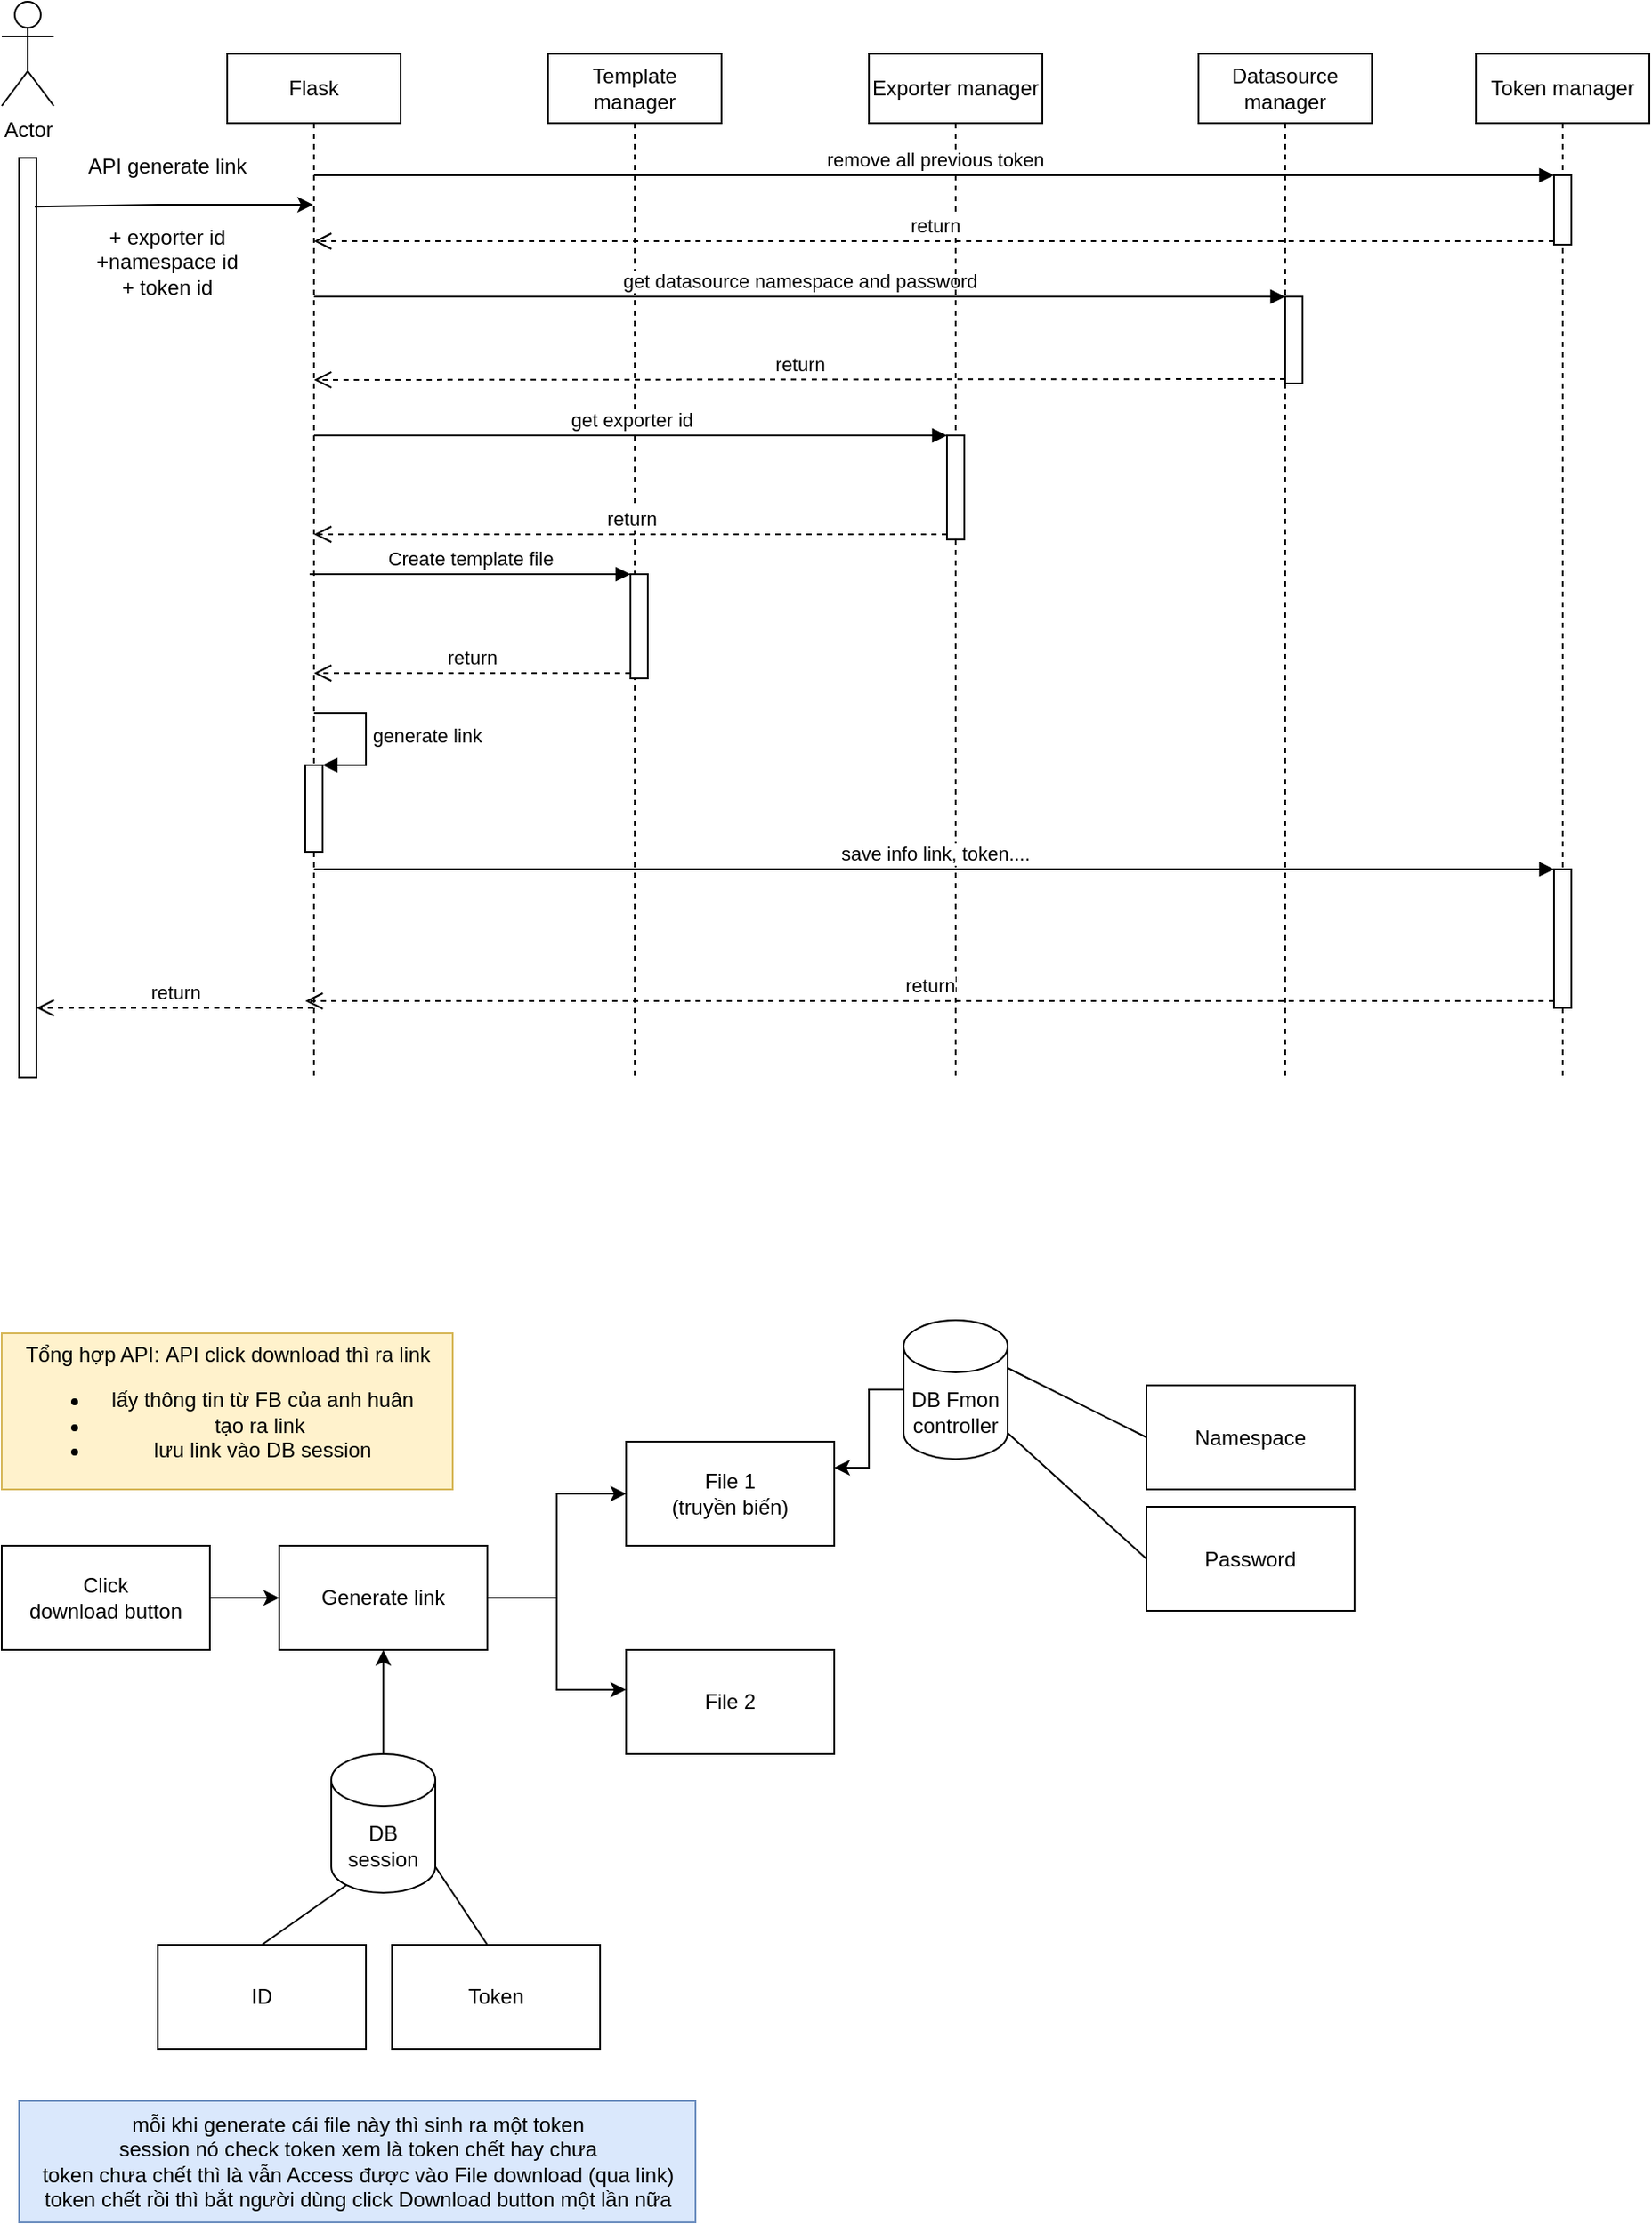 <mxfile version="20.1.1" type="github" pages="4">
  <diagram id="ONlVN_mibPTLU32uY-dU" name="API generate link">
    <mxGraphModel dx="1200" dy="790" grid="1" gridSize="10" guides="1" tooltips="1" connect="1" arrows="1" fold="1" page="1" pageScale="1" pageWidth="850" pageHeight="1100" math="0" shadow="0">
      <root>
        <mxCell id="0" />
        <mxCell id="1" parent="0" />
        <mxCell id="qlLl403qNk03ZVmU591X-13" value="Actor" style="shape=umlActor;verticalLabelPosition=bottom;verticalAlign=top;html=1;" parent="1" vertex="1">
          <mxGeometry x="150" y="60" width="30" height="60" as="geometry" />
        </mxCell>
        <mxCell id="qlLl403qNk03ZVmU591X-14" value="Flask" style="shape=umlLifeline;perimeter=lifelinePerimeter;whiteSpace=wrap;html=1;container=1;collapsible=0;recursiveResize=0;outlineConnect=0;" parent="1" vertex="1">
          <mxGeometry x="280" y="90" width="100" height="590" as="geometry" />
        </mxCell>
        <mxCell id="tB4uZvQwDg-sb7U3ZfQQ-6" value="" style="html=1;points=[];perimeter=orthogonalPerimeter;" vertex="1" parent="qlLl403qNk03ZVmU591X-14">
          <mxGeometry x="45" y="410" width="10" height="50" as="geometry" />
        </mxCell>
        <mxCell id="tB4uZvQwDg-sb7U3ZfQQ-7" value="generate link" style="edgeStyle=orthogonalEdgeStyle;html=1;align=left;spacingLeft=2;endArrow=block;rounded=0;entryX=1;entryY=0;" edge="1" target="tB4uZvQwDg-sb7U3ZfQQ-6" parent="qlLl403qNk03ZVmU591X-14">
          <mxGeometry relative="1" as="geometry">
            <mxPoint x="50" y="380" as="sourcePoint" />
            <Array as="points">
              <mxPoint x="80" y="380" />
            </Array>
          </mxGeometry>
        </mxCell>
        <mxCell id="qlLl403qNk03ZVmU591X-16" value="Template manager" style="shape=umlLifeline;perimeter=lifelinePerimeter;whiteSpace=wrap;html=1;container=1;collapsible=0;recursiveResize=0;outlineConnect=0;" parent="1" vertex="1">
          <mxGeometry x="465" y="90" width="100" height="590" as="geometry" />
        </mxCell>
        <mxCell id="qlLl403qNk03ZVmU591X-17" value="" style="html=1;points=[];perimeter=orthogonalPerimeter;" parent="qlLl403qNk03ZVmU591X-16" vertex="1">
          <mxGeometry x="47.5" y="300" width="10" height="60" as="geometry" />
        </mxCell>
        <mxCell id="qlLl403qNk03ZVmU591X-18" value="Datasource manager" style="shape=umlLifeline;perimeter=lifelinePerimeter;whiteSpace=wrap;html=1;container=1;collapsible=0;recursiveResize=0;outlineConnect=0;" parent="1" vertex="1">
          <mxGeometry x="840" y="90" width="100" height="590" as="geometry" />
        </mxCell>
        <mxCell id="qlLl403qNk03ZVmU591X-19" value="" style="html=1;points=[];perimeter=orthogonalPerimeter;" parent="qlLl403qNk03ZVmU591X-18" vertex="1">
          <mxGeometry x="50" y="140" width="10" height="50" as="geometry" />
        </mxCell>
        <mxCell id="qlLl403qNk03ZVmU591X-20" style="edgeStyle=orthogonalEdgeStyle;rounded=0;orthogonalLoop=1;jettySize=auto;html=1;exitX=1;exitY=0.5;exitDx=0;exitDy=0;entryX=0;entryY=0.5;entryDx=0;entryDy=0;" parent="1" source="qlLl403qNk03ZVmU591X-21" target="qlLl403qNk03ZVmU591X-24" edge="1">
          <mxGeometry relative="1" as="geometry" />
        </mxCell>
        <mxCell id="qlLl403qNk03ZVmU591X-21" value="Click &lt;br&gt;download button" style="rounded=0;whiteSpace=wrap;html=1;" parent="1" vertex="1">
          <mxGeometry x="150" y="950" width="120" height="60" as="geometry" />
        </mxCell>
        <mxCell id="qlLl403qNk03ZVmU591X-22" style="edgeStyle=orthogonalEdgeStyle;rounded=0;orthogonalLoop=1;jettySize=auto;html=1;exitX=1;exitY=0.5;exitDx=0;exitDy=0;entryX=0;entryY=0.5;entryDx=0;entryDy=0;" parent="1" source="qlLl403qNk03ZVmU591X-24" target="qlLl403qNk03ZVmU591X-25" edge="1">
          <mxGeometry relative="1" as="geometry">
            <Array as="points">
              <mxPoint x="470" y="980" />
              <mxPoint x="470" y="920" />
            </Array>
          </mxGeometry>
        </mxCell>
        <mxCell id="qlLl403qNk03ZVmU591X-23" style="edgeStyle=orthogonalEdgeStyle;rounded=0;orthogonalLoop=1;jettySize=auto;html=1;exitX=1;exitY=0.5;exitDx=0;exitDy=0;entryX=0;entryY=0.383;entryDx=0;entryDy=0;entryPerimeter=0;" parent="1" source="qlLl403qNk03ZVmU591X-24" target="qlLl403qNk03ZVmU591X-26" edge="1">
          <mxGeometry relative="1" as="geometry" />
        </mxCell>
        <mxCell id="qlLl403qNk03ZVmU591X-24" value="Generate link" style="rounded=0;whiteSpace=wrap;html=1;" parent="1" vertex="1">
          <mxGeometry x="310" y="950" width="120" height="60" as="geometry" />
        </mxCell>
        <mxCell id="qlLl403qNk03ZVmU591X-25" value="File 1&lt;br&gt;(truyền biến)" style="rounded=0;whiteSpace=wrap;html=1;" parent="1" vertex="1">
          <mxGeometry x="510" y="890" width="120" height="60" as="geometry" />
        </mxCell>
        <mxCell id="qlLl403qNk03ZVmU591X-26" value="File 2" style="rounded=0;whiteSpace=wrap;html=1;" parent="1" vertex="1">
          <mxGeometry x="510" y="1010" width="120" height="60" as="geometry" />
        </mxCell>
        <mxCell id="qlLl403qNk03ZVmU591X-27" value="Namespace" style="rounded=0;whiteSpace=wrap;html=1;" parent="1" vertex="1">
          <mxGeometry x="810" y="857.5" width="120" height="60" as="geometry" />
        </mxCell>
        <mxCell id="qlLl403qNk03ZVmU591X-28" value="Password" style="rounded=0;whiteSpace=wrap;html=1;" parent="1" vertex="1">
          <mxGeometry x="810" y="927.5" width="120" height="60" as="geometry" />
        </mxCell>
        <mxCell id="qlLl403qNk03ZVmU591X-29" style="edgeStyle=orthogonalEdgeStyle;rounded=0;orthogonalLoop=1;jettySize=auto;html=1;exitX=0;exitY=0.5;exitDx=0;exitDy=0;exitPerimeter=0;entryX=1;entryY=0.25;entryDx=0;entryDy=0;" parent="1" source="qlLl403qNk03ZVmU591X-30" target="qlLl403qNk03ZVmU591X-25" edge="1">
          <mxGeometry relative="1" as="geometry" />
        </mxCell>
        <mxCell id="qlLl403qNk03ZVmU591X-30" value="DB Fmon controller" style="shape=cylinder3;whiteSpace=wrap;html=1;boundedLbl=1;backgroundOutline=1;size=15;" parent="1" vertex="1">
          <mxGeometry x="670" y="820" width="60" height="80" as="geometry" />
        </mxCell>
        <mxCell id="qlLl403qNk03ZVmU591X-31" value="" style="endArrow=none;html=1;rounded=0;entryX=0;entryY=0.5;entryDx=0;entryDy=0;exitX=1;exitY=0;exitDx=0;exitDy=27.5;exitPerimeter=0;" parent="1" source="qlLl403qNk03ZVmU591X-30" target="qlLl403qNk03ZVmU591X-27" edge="1">
          <mxGeometry width="50" height="50" relative="1" as="geometry">
            <mxPoint x="720" y="850" as="sourcePoint" />
            <mxPoint x="770" y="887.5" as="targetPoint" />
          </mxGeometry>
        </mxCell>
        <mxCell id="qlLl403qNk03ZVmU591X-32" value="" style="endArrow=none;html=1;rounded=0;entryX=0;entryY=0.5;entryDx=0;entryDy=0;exitX=1;exitY=1;exitDx=0;exitDy=-15;exitPerimeter=0;" parent="1" source="qlLl403qNk03ZVmU591X-30" target="qlLl403qNk03ZVmU591X-28" edge="1">
          <mxGeometry width="50" height="50" relative="1" as="geometry">
            <mxPoint x="740" y="880" as="sourcePoint" />
            <mxPoint x="820" y="897.5" as="targetPoint" />
            <Array as="points" />
          </mxGeometry>
        </mxCell>
        <mxCell id="qlLl403qNk03ZVmU591X-33" style="edgeStyle=orthogonalEdgeStyle;rounded=0;orthogonalLoop=1;jettySize=auto;html=1;exitX=0.5;exitY=0;exitDx=0;exitDy=0;exitPerimeter=0;entryX=0.5;entryY=1;entryDx=0;entryDy=0;" parent="1" source="qlLl403qNk03ZVmU591X-34" target="qlLl403qNk03ZVmU591X-24" edge="1">
          <mxGeometry relative="1" as="geometry" />
        </mxCell>
        <mxCell id="qlLl403qNk03ZVmU591X-34" value="DB session" style="shape=cylinder3;whiteSpace=wrap;html=1;boundedLbl=1;backgroundOutline=1;size=15;" parent="1" vertex="1">
          <mxGeometry x="340" y="1070" width="60" height="80" as="geometry" />
        </mxCell>
        <mxCell id="qlLl403qNk03ZVmU591X-35" value="ID" style="rounded=0;whiteSpace=wrap;html=1;" parent="1" vertex="1">
          <mxGeometry x="240" y="1180" width="120" height="60" as="geometry" />
        </mxCell>
        <mxCell id="qlLl403qNk03ZVmU591X-36" value="Token" style="rounded=0;whiteSpace=wrap;html=1;" parent="1" vertex="1">
          <mxGeometry x="375" y="1180" width="120" height="60" as="geometry" />
        </mxCell>
        <mxCell id="qlLl403qNk03ZVmU591X-37" value="" style="endArrow=none;html=1;rounded=0;entryX=0.145;entryY=1;entryDx=0;entryDy=-4.35;entryPerimeter=0;" parent="1" target="qlLl403qNk03ZVmU591X-34" edge="1">
          <mxGeometry width="50" height="50" relative="1" as="geometry">
            <mxPoint x="300" y="1180" as="sourcePoint" />
            <mxPoint x="350" y="1140" as="targetPoint" />
          </mxGeometry>
        </mxCell>
        <mxCell id="qlLl403qNk03ZVmU591X-38" value="" style="endArrow=none;html=1;rounded=0;entryX=1;entryY=1;entryDx=0;entryDy=-15;entryPerimeter=0;" parent="1" target="qlLl403qNk03ZVmU591X-34" edge="1">
          <mxGeometry width="50" height="50" relative="1" as="geometry">
            <mxPoint x="430" y="1180" as="sourcePoint" />
            <mxPoint x="480" y="1130" as="targetPoint" />
          </mxGeometry>
        </mxCell>
        <mxCell id="qlLl403qNk03ZVmU591X-39" value="mỗi khi generate cái file này thì sinh ra một token&lt;br&gt;session nó check token xem là token chết hay chưa&lt;br&gt;token chưa chết thì là vẫn Access được vào File download (qua link)&lt;br&gt;token chết rồi thì bắt người dùng click Download button một lần nữa" style="text;html=1;align=center;verticalAlign=middle;resizable=0;points=[];autosize=1;strokeColor=#6c8ebf;fillColor=#dae8fc;" parent="1" vertex="1">
          <mxGeometry x="160" y="1270" width="390" height="70" as="geometry" />
        </mxCell>
        <mxCell id="qlLl403qNk03ZVmU591X-40" value="Tổng hợp API:&amp;nbsp;API click download thì ra link&lt;br&gt;&lt;ul&gt;&lt;li&gt;lấy thông tin từ FB của anh huân&lt;/li&gt;&lt;li&gt;tạo ra link&amp;nbsp;&lt;/li&gt;&lt;li&gt;lưu link vào DB session&lt;/li&gt;&lt;/ul&gt;" style="text;html=1;align=center;verticalAlign=middle;resizable=0;points=[];autosize=1;strokeColor=#d6b656;fillColor=#fff2cc;" parent="1" vertex="1">
          <mxGeometry x="150" y="827.5" width="260" height="90" as="geometry" />
        </mxCell>
        <mxCell id="qlLl403qNk03ZVmU591X-41" value="Token manager" style="shape=umlLifeline;perimeter=lifelinePerimeter;whiteSpace=wrap;html=1;container=1;collapsible=0;recursiveResize=0;outlineConnect=0;" parent="1" vertex="1">
          <mxGeometry x="1000" y="90" width="100" height="590" as="geometry" />
        </mxCell>
        <mxCell id="qlLl403qNk03ZVmU591X-42" value="" style="html=1;points=[];perimeter=orthogonalPerimeter;" parent="qlLl403qNk03ZVmU591X-41" vertex="1">
          <mxGeometry x="45" y="470" width="10" height="80" as="geometry" />
        </mxCell>
        <mxCell id="qlLl403qNk03ZVmU591X-43" value="" style="html=1;points=[];perimeter=orthogonalPerimeter;" parent="qlLl403qNk03ZVmU591X-41" vertex="1">
          <mxGeometry x="45" y="70" width="10" height="40" as="geometry" />
        </mxCell>
        <mxCell id="qlLl403qNk03ZVmU591X-44" value="" style="html=1;points=[];perimeter=orthogonalPerimeter;" parent="1" vertex="1">
          <mxGeometry x="160" y="150" width="10" height="530" as="geometry" />
        </mxCell>
        <mxCell id="qlLl403qNk03ZVmU591X-45" value="get datasource namespace and password" style="html=1;verticalAlign=bottom;endArrow=block;entryX=0;entryY=0;rounded=0;" parent="1" target="qlLl403qNk03ZVmU591X-19" edge="1" source="qlLl403qNk03ZVmU591X-14">
          <mxGeometry relative="1" as="geometry">
            <mxPoint x="340" y="230" as="sourcePoint" />
          </mxGeometry>
        </mxCell>
        <mxCell id="qlLl403qNk03ZVmU591X-46" value="return" style="html=1;verticalAlign=bottom;endArrow=open;dashed=1;endSize=8;exitX=0;exitY=0.95;rounded=0;" parent="1" source="qlLl403qNk03ZVmU591X-19" edge="1">
          <mxGeometry relative="1" as="geometry">
            <mxPoint x="330" y="278" as="targetPoint" />
          </mxGeometry>
        </mxCell>
        <mxCell id="qlLl403qNk03ZVmU591X-47" value="Exporter manager" style="shape=umlLifeline;perimeter=lifelinePerimeter;whiteSpace=wrap;html=1;container=1;collapsible=0;recursiveResize=0;outlineConnect=0;" parent="1" vertex="1">
          <mxGeometry x="650" y="90" width="100" height="590" as="geometry" />
        </mxCell>
        <mxCell id="IR2cCYZXuaJkCKEqanY1-1" value="" style="html=1;points=[];perimeter=orthogonalPerimeter;" vertex="1" parent="qlLl403qNk03ZVmU591X-47">
          <mxGeometry x="45" y="220" width="10" height="60" as="geometry" />
        </mxCell>
        <mxCell id="qlLl403qNk03ZVmU591X-49" value="Create template file" style="html=1;verticalAlign=bottom;endArrow=block;entryX=0;entryY=0;rounded=0;" parent="1" target="qlLl403qNk03ZVmU591X-17" edge="1">
          <mxGeometry relative="1" as="geometry">
            <mxPoint x="327.5" y="390" as="sourcePoint" />
          </mxGeometry>
        </mxCell>
        <mxCell id="qlLl403qNk03ZVmU591X-50" value="return" style="html=1;verticalAlign=bottom;endArrow=open;dashed=1;endSize=8;exitX=0;exitY=0.95;rounded=0;" parent="1" source="qlLl403qNk03ZVmU591X-17" edge="1" target="qlLl403qNk03ZVmU591X-14">
          <mxGeometry relative="1" as="geometry">
            <mxPoint x="327" y="436" as="targetPoint" />
          </mxGeometry>
        </mxCell>
        <mxCell id="qlLl403qNk03ZVmU591X-53" value="save info link, token...." style="html=1;verticalAlign=bottom;endArrow=block;entryX=0;entryY=0;rounded=0;" parent="1" target="qlLl403qNk03ZVmU591X-42" edge="1" source="qlLl403qNk03ZVmU591X-14">
          <mxGeometry relative="1" as="geometry">
            <mxPoint x="325" y="560.0" as="sourcePoint" />
            <Array as="points">
              <mxPoint x="625.5" y="560" />
            </Array>
          </mxGeometry>
        </mxCell>
        <mxCell id="qlLl403qNk03ZVmU591X-54" value="return" style="html=1;verticalAlign=bottom;endArrow=open;dashed=1;endSize=8;exitX=0;exitY=0.95;rounded=0;" parent="1" source="qlLl403qNk03ZVmU591X-42" edge="1">
          <mxGeometry relative="1" as="geometry">
            <mxPoint x="325" y="636" as="targetPoint" />
          </mxGeometry>
        </mxCell>
        <mxCell id="qlLl403qNk03ZVmU591X-55" value="return" style="html=1;verticalAlign=bottom;endArrow=open;dashed=1;endSize=8;rounded=0;" parent="1" source="qlLl403qNk03ZVmU591X-14" target="qlLl403qNk03ZVmU591X-44" edge="1">
          <mxGeometry relative="1" as="geometry">
            <mxPoint x="280" y="671.52" as="sourcePoint" />
            <mxPoint x="240" y="670" as="targetPoint" />
            <Array as="points">
              <mxPoint x="240" y="640" />
            </Array>
          </mxGeometry>
        </mxCell>
        <mxCell id="qlLl403qNk03ZVmU591X-56" value="remove all previous token" style="html=1;verticalAlign=bottom;endArrow=block;entryX=0;entryY=0;rounded=0;" parent="1" target="qlLl403qNk03ZVmU591X-43" edge="1">
          <mxGeometry relative="1" as="geometry">
            <mxPoint x="330" y="160" as="sourcePoint" />
          </mxGeometry>
        </mxCell>
        <mxCell id="qlLl403qNk03ZVmU591X-57" value="return" style="html=1;verticalAlign=bottom;endArrow=open;dashed=1;endSize=8;exitX=0;exitY=0.95;rounded=0;" parent="1" source="qlLl403qNk03ZVmU591X-43" target="qlLl403qNk03ZVmU591X-14" edge="1">
          <mxGeometry relative="1" as="geometry">
            <mxPoint x="975" y="216" as="targetPoint" />
          </mxGeometry>
        </mxCell>
        <mxCell id="tB4uZvQwDg-sb7U3ZfQQ-3" value="" style="endArrow=classic;html=1;rounded=0;exitX=0.9;exitY=0.021;exitDx=0;exitDy=0;exitPerimeter=0;" edge="1" parent="1">
          <mxGeometry width="50" height="50" relative="1" as="geometry">
            <mxPoint x="169" y="178.13" as="sourcePoint" />
            <mxPoint x="329.5" y="177" as="targetPoint" />
            <Array as="points">
              <mxPoint x="240" y="177" />
            </Array>
          </mxGeometry>
        </mxCell>
        <mxCell id="tB4uZvQwDg-sb7U3ZfQQ-4" value="+ exporter id&lt;br&gt;+namespace id&lt;br&gt;+ token id" style="text;html=1;align=center;verticalAlign=middle;resizable=0;points=[];autosize=1;strokeColor=none;fillColor=none;" vertex="1" parent="1">
          <mxGeometry x="190" y="180" width="110" height="60" as="geometry" />
        </mxCell>
        <mxCell id="tB4uZvQwDg-sb7U3ZfQQ-5" value="API generate link" style="text;html=1;align=center;verticalAlign=middle;resizable=0;points=[];autosize=1;strokeColor=none;fillColor=none;" vertex="1" parent="1">
          <mxGeometry x="190" y="140" width="110" height="30" as="geometry" />
        </mxCell>
        <mxCell id="IR2cCYZXuaJkCKEqanY1-2" value="get exporter id" style="html=1;verticalAlign=bottom;endArrow=block;entryX=0;entryY=0;rounded=0;" edge="1" target="IR2cCYZXuaJkCKEqanY1-1" parent="1" source="qlLl403qNk03ZVmU591X-14">
          <mxGeometry relative="1" as="geometry">
            <mxPoint x="625" y="290" as="sourcePoint" />
          </mxGeometry>
        </mxCell>
        <mxCell id="IR2cCYZXuaJkCKEqanY1-3" value="return" style="html=1;verticalAlign=bottom;endArrow=open;dashed=1;endSize=8;exitX=0;exitY=0.95;rounded=0;" edge="1" source="IR2cCYZXuaJkCKEqanY1-1" parent="1" target="qlLl403qNk03ZVmU591X-14">
          <mxGeometry relative="1" as="geometry">
            <mxPoint x="625" y="366" as="targetPoint" />
          </mxGeometry>
        </mxCell>
      </root>
    </mxGraphModel>
  </diagram>
  <diagram id="z3Zvf-fczTMBQcNVwwX8" name="API list all exporter">
    <mxGraphModel dx="1412" dy="929" grid="1" gridSize="10" guides="1" tooltips="1" connect="1" arrows="1" fold="1" page="1" pageScale="1" pageWidth="850" pageHeight="1100" math="0" shadow="0">
      <root>
        <mxCell id="0" />
        <mxCell id="1" parent="0" />
        <mxCell id="pRywBFBJKXj-uSlOa140-1" value="Actor" style="shape=umlActor;verticalLabelPosition=bottom;verticalAlign=top;html=1;" vertex="1" parent="1">
          <mxGeometry x="150" y="60" width="30" height="60" as="geometry" />
        </mxCell>
        <mxCell id="pRywBFBJKXj-uSlOa140-2" value="Flask" style="shape=umlLifeline;perimeter=lifelinePerimeter;whiteSpace=wrap;html=1;container=1;collapsible=0;recursiveResize=0;outlineConnect=0;" vertex="1" parent="1">
          <mxGeometry x="280" y="90" width="100" height="590" as="geometry" />
        </mxCell>
        <mxCell id="pRywBFBJKXj-uSlOa140-5" value="Template manager" style="shape=umlLifeline;perimeter=lifelinePerimeter;whiteSpace=wrap;html=1;container=1;collapsible=0;recursiveResize=0;outlineConnect=0;" vertex="1" parent="1">
          <mxGeometry x="465" y="90" width="100" height="590" as="geometry" />
        </mxCell>
        <mxCell id="pRywBFBJKXj-uSlOa140-7" value="Datasource manager" style="shape=umlLifeline;perimeter=lifelinePerimeter;whiteSpace=wrap;html=1;container=1;collapsible=0;recursiveResize=0;outlineConnect=0;" vertex="1" parent="1">
          <mxGeometry x="830" y="90" width="100" height="590" as="geometry" />
        </mxCell>
        <mxCell id="pRywBFBJKXj-uSlOa140-9" value="Token manager" style="shape=umlLifeline;perimeter=lifelinePerimeter;whiteSpace=wrap;html=1;container=1;collapsible=0;recursiveResize=0;outlineConnect=0;" vertex="1" parent="1">
          <mxGeometry x="1000" y="90" width="100" height="590" as="geometry" />
        </mxCell>
        <mxCell id="pRywBFBJKXj-uSlOa140-12" value="" style="html=1;points=[];perimeter=orthogonalPerimeter;" vertex="1" parent="1">
          <mxGeometry x="160" y="150" width="10" height="530" as="geometry" />
        </mxCell>
        <mxCell id="pRywBFBJKXj-uSlOa140-13" value="Exporter manager" style="shape=umlLifeline;perimeter=lifelinePerimeter;whiteSpace=wrap;html=1;container=1;collapsible=0;recursiveResize=0;outlineConnect=0;" vertex="1" parent="1">
          <mxGeometry x="650" y="90" width="100" height="590" as="geometry" />
        </mxCell>
        <mxCell id="pRywBFBJKXj-uSlOa140-11" value="" style="html=1;points=[];perimeter=orthogonalPerimeter;" vertex="1" parent="pRywBFBJKXj-uSlOa140-13">
          <mxGeometry x="45" y="70" width="10" height="40" as="geometry" />
        </mxCell>
        <mxCell id="pRywBFBJKXj-uSlOa140-15" value="list of all exporter" style="html=1;verticalAlign=bottom;endArrow=block;entryX=0;entryY=0;rounded=0;" edge="1" parent="1" target="pRywBFBJKXj-uSlOa140-11">
          <mxGeometry relative="1" as="geometry">
            <mxPoint x="330" y="160" as="sourcePoint" />
          </mxGeometry>
        </mxCell>
        <mxCell id="pRywBFBJKXj-uSlOa140-16" value="return" style="html=1;verticalAlign=bottom;endArrow=open;dashed=1;endSize=8;exitX=0;exitY=0.95;rounded=0;" edge="1" parent="1" source="pRywBFBJKXj-uSlOa140-11" target="pRywBFBJKXj-uSlOa140-2">
          <mxGeometry relative="1" as="geometry">
            <mxPoint x="975" y="216" as="targetPoint" />
          </mxGeometry>
        </mxCell>
        <mxCell id="pRywBFBJKXj-uSlOa140-17" value="" style="endArrow=classic;html=1;rounded=0;exitX=0.9;exitY=0.021;exitDx=0;exitDy=0;exitPerimeter=0;" edge="1" parent="1">
          <mxGeometry width="50" height="50" relative="1" as="geometry">
            <mxPoint x="169" y="178.13" as="sourcePoint" />
            <mxPoint x="329.5" y="177" as="targetPoint" />
            <Array as="points">
              <mxPoint x="240" y="177" />
            </Array>
          </mxGeometry>
        </mxCell>
        <mxCell id="pRywBFBJKXj-uSlOa140-19" value="API GET all exporter" style="text;html=1;align=center;verticalAlign=middle;resizable=0;points=[];autosize=1;strokeColor=none;fillColor=none;" vertex="1" parent="1">
          <mxGeometry x="180" y="140" width="130" height="30" as="geometry" />
        </mxCell>
      </root>
    </mxGraphModel>
  </diagram>
  <diagram id="MQy6rTMh7t-QHSIdxeik" name="API download file">
    <mxGraphModel dx="1200" dy="790" grid="1" gridSize="10" guides="1" tooltips="1" connect="1" arrows="1" fold="1" page="1" pageScale="1" pageWidth="850" pageHeight="1100" math="0" shadow="0">
      <root>
        <mxCell id="0" />
        <mxCell id="1" parent="0" />
        <mxCell id="mqaDWEVYDW_zxYhopPrq-1" value="Actor" style="shape=umlActor;verticalLabelPosition=bottom;verticalAlign=top;html=1;" vertex="1" parent="1">
          <mxGeometry x="150" y="60" width="30" height="60" as="geometry" />
        </mxCell>
        <mxCell id="mqaDWEVYDW_zxYhopPrq-2" value="Flask" style="shape=umlLifeline;perimeter=lifelinePerimeter;whiteSpace=wrap;html=1;container=1;collapsible=0;recursiveResize=0;outlineConnect=0;" vertex="1" parent="1">
          <mxGeometry x="280" y="90" width="100" height="590" as="geometry" />
        </mxCell>
        <mxCell id="BfjVn0eJYbf5JLBvwG0J-1" value="" style="html=1;points=[];perimeter=orthogonalPerimeter;" vertex="1" parent="mqaDWEVYDW_zxYhopPrq-2">
          <mxGeometry x="50" y="280" width="10" height="40" as="geometry" />
        </mxCell>
        <mxCell id="BfjVn0eJYbf5JLBvwG0J-2" value="trigger download&amp;nbsp;" style="edgeStyle=orthogonalEdgeStyle;html=1;align=left;spacingLeft=2;endArrow=block;rounded=0;entryX=1;entryY=0;" edge="1" target="BfjVn0eJYbf5JLBvwG0J-1" parent="mqaDWEVYDW_zxYhopPrq-2">
          <mxGeometry relative="1" as="geometry">
            <mxPoint x="55" y="240" as="sourcePoint" />
            <Array as="points">
              <mxPoint x="75" y="240" />
            </Array>
          </mxGeometry>
        </mxCell>
        <mxCell id="mqaDWEVYDW_zxYhopPrq-3" value="Template manager" style="shape=umlLifeline;perimeter=lifelinePerimeter;whiteSpace=wrap;html=1;container=1;collapsible=0;recursiveResize=0;outlineConnect=0;" vertex="1" parent="1">
          <mxGeometry x="465" y="90" width="100" height="590" as="geometry" />
        </mxCell>
        <mxCell id="mqaDWEVYDW_zxYhopPrq-4" value="Datasource manager" style="shape=umlLifeline;perimeter=lifelinePerimeter;whiteSpace=wrap;html=1;container=1;collapsible=0;recursiveResize=0;outlineConnect=0;" vertex="1" parent="1">
          <mxGeometry x="830" y="90" width="100" height="590" as="geometry" />
        </mxCell>
        <mxCell id="mqaDWEVYDW_zxYhopPrq-5" value="Token manager" style="shape=umlLifeline;perimeter=lifelinePerimeter;whiteSpace=wrap;html=1;container=1;collapsible=0;recursiveResize=0;outlineConnect=0;" vertex="1" parent="1">
          <mxGeometry x="1000" y="90" width="100" height="590" as="geometry" />
        </mxCell>
        <mxCell id="mqaDWEVYDW_zxYhopPrq-8" value="" style="html=1;points=[];perimeter=orthogonalPerimeter;" vertex="1" parent="mqaDWEVYDW_zxYhopPrq-5">
          <mxGeometry x="45" y="70" width="10" height="40" as="geometry" />
        </mxCell>
        <mxCell id="BSHtMvzOoTIuTXvt1P7u-1" value="" style="html=1;points=[];perimeter=orthogonalPerimeter;" vertex="1" parent="mqaDWEVYDW_zxYhopPrq-5">
          <mxGeometry x="45" y="150" width="10" height="80" as="geometry" />
        </mxCell>
        <mxCell id="mqaDWEVYDW_zxYhopPrq-6" value="" style="html=1;points=[];perimeter=orthogonalPerimeter;" vertex="1" parent="1">
          <mxGeometry x="160" y="150" width="10" height="530" as="geometry" />
        </mxCell>
        <mxCell id="mqaDWEVYDW_zxYhopPrq-7" value="Exporter manager" style="shape=umlLifeline;perimeter=lifelinePerimeter;whiteSpace=wrap;html=1;container=1;collapsible=0;recursiveResize=0;outlineConnect=0;" vertex="1" parent="1">
          <mxGeometry x="650" y="90" width="100" height="590" as="geometry" />
        </mxCell>
        <mxCell id="mqaDWEVYDW_zxYhopPrq-9" value="Check token expired" style="html=1;verticalAlign=bottom;endArrow=block;entryX=0;entryY=0;rounded=0;" edge="1" parent="1" target="mqaDWEVYDW_zxYhopPrq-8">
          <mxGeometry relative="1" as="geometry">
            <mxPoint x="330" y="160" as="sourcePoint" />
          </mxGeometry>
        </mxCell>
        <mxCell id="mqaDWEVYDW_zxYhopPrq-10" value="return" style="html=1;verticalAlign=bottom;endArrow=open;dashed=1;endSize=8;exitX=0;exitY=0.95;rounded=0;" edge="1" parent="1" source="mqaDWEVYDW_zxYhopPrq-8" target="mqaDWEVYDW_zxYhopPrq-2">
          <mxGeometry relative="1" as="geometry">
            <mxPoint x="975" y="216" as="targetPoint" />
          </mxGeometry>
        </mxCell>
        <mxCell id="mqaDWEVYDW_zxYhopPrq-11" value="" style="endArrow=classic;html=1;rounded=0;exitX=0.9;exitY=0.021;exitDx=0;exitDy=0;exitPerimeter=0;" edge="1" parent="1">
          <mxGeometry width="50" height="50" relative="1" as="geometry">
            <mxPoint x="169" y="178.13" as="sourcePoint" />
            <mxPoint x="329.5" y="177" as="targetPoint" />
            <Array as="points">
              <mxPoint x="240" y="177" />
            </Array>
          </mxGeometry>
        </mxCell>
        <mxCell id="mqaDWEVYDW_zxYhopPrq-12" value="API download file" style="text;html=1;align=center;verticalAlign=middle;resizable=0;points=[];autosize=1;strokeColor=none;fillColor=none;" vertex="1" parent="1">
          <mxGeometry x="190" y="140" width="120" height="30" as="geometry" />
        </mxCell>
        <mxCell id="BSHtMvzOoTIuTXvt1P7u-2" value="get download link" style="html=1;verticalAlign=bottom;endArrow=block;entryX=0;entryY=0;rounded=0;" edge="1" target="BSHtMvzOoTIuTXvt1P7u-1" parent="1" source="mqaDWEVYDW_zxYhopPrq-2">
          <mxGeometry relative="1" as="geometry">
            <mxPoint x="440" y="230" as="sourcePoint" />
          </mxGeometry>
        </mxCell>
        <mxCell id="BSHtMvzOoTIuTXvt1P7u-3" value="return" style="html=1;verticalAlign=bottom;endArrow=open;dashed=1;endSize=8;exitX=0;exitY=0.95;rounded=0;" edge="1" source="BSHtMvzOoTIuTXvt1P7u-1" parent="1" target="mqaDWEVYDW_zxYhopPrq-2">
          <mxGeometry relative="1" as="geometry">
            <mxPoint x="440" y="306" as="targetPoint" />
          </mxGeometry>
        </mxCell>
        <mxCell id="BSHtMvzOoTIuTXvt1P7u-4" value="return" style="html=1;verticalAlign=bottom;endArrow=open;dashed=1;endSize=8;rounded=0;" edge="1" parent="1">
          <mxGeometry relative="1" as="geometry">
            <mxPoint x="329.5" y="392" as="sourcePoint" />
            <mxPoint x="170" y="392" as="targetPoint" />
          </mxGeometry>
        </mxCell>
      </root>
    </mxGraphModel>
  </diagram>
  <diagram id="NnaoTa3c9JRWHYfWORHm" name="Database overview">
    <mxGraphModel dx="828" dy="545" grid="1" gridSize="10" guides="1" tooltips="1" connect="1" arrows="1" fold="1" page="1" pageScale="1" pageWidth="850" pageHeight="1100" math="0" shadow="0">
      <root>
        <mxCell id="0" />
        <mxCell id="1" parent="0" />
        <mxCell id="WrTywol4Wvs-CkzzNHRF-1" value="Node exporter" style="swimlane;fontStyle=0;childLayout=stackLayout;horizontal=1;startSize=26;fillColor=none;horizontalStack=0;resizeParent=1;resizeParentMax=0;resizeLast=0;collapsible=1;marginBottom=0;" vertex="1" parent="1">
          <mxGeometry x="220" y="350" width="140" height="104" as="geometry">
            <mxRectangle x="180" y="260" width="120" height="30" as="alternateBounds" />
          </mxGeometry>
        </mxCell>
        <mxCell id="WrTywol4Wvs-CkzzNHRF-3" value="exporter_id&#xa;" style="text;strokeColor=none;fillColor=none;align=left;verticalAlign=top;spacingLeft=4;spacingRight=4;overflow=hidden;rotatable=0;points=[[0,0.5],[1,0.5]];portConstraint=eastwest;" vertex="1" parent="WrTywol4Wvs-CkzzNHRF-1">
          <mxGeometry y="26" width="140" height="26" as="geometry" />
        </mxCell>
        <mxCell id="WrTywol4Wvs-CkzzNHRF-4" value="meta_data" style="text;strokeColor=none;fillColor=none;align=left;verticalAlign=top;spacingLeft=4;spacingRight=4;overflow=hidden;rotatable=0;points=[[0,0.5],[1,0.5]];portConstraint=eastwest;" vertex="1" parent="WrTywol4Wvs-CkzzNHRF-1">
          <mxGeometry y="52" width="140" height="26" as="geometry" />
        </mxCell>
        <mxCell id="K-Q04jt_N61EeXDKXotJ-1" value="enable (default:0)" style="text;strokeColor=none;fillColor=none;align=left;verticalAlign=top;spacingLeft=4;spacingRight=4;overflow=hidden;rotatable=0;points=[[0,0.5],[1,0.5]];portConstraint=eastwest;" vertex="1" parent="WrTywol4Wvs-CkzzNHRF-1">
          <mxGeometry y="78" width="140" height="26" as="geometry" />
        </mxCell>
        <mxCell id="WrTywol4Wvs-CkzzNHRF-5" value="Token manager" style="swimlane;fontStyle=0;childLayout=stackLayout;horizontal=1;startSize=26;fillColor=none;horizontalStack=0;resizeParent=1;resizeParentMax=0;resizeLast=0;collapsible=1;marginBottom=0;" vertex="1" parent="1">
          <mxGeometry x="440" y="180" width="140" height="156" as="geometry" />
        </mxCell>
        <mxCell id="WrTywol4Wvs-CkzzNHRF-6" value="id&#xa;" style="text;strokeColor=none;fillColor=none;align=left;verticalAlign=top;spacingLeft=4;spacingRight=4;overflow=hidden;rotatable=0;points=[[0,0.5],[1,0.5]];portConstraint=eastwest;" vertex="1" parent="WrTywol4Wvs-CkzzNHRF-5">
          <mxGeometry y="26" width="140" height="26" as="geometry" />
        </mxCell>
        <mxCell id="WrTywol4Wvs-CkzzNHRF-7" value="token (str)" style="text;strokeColor=none;fillColor=none;align=left;verticalAlign=top;spacingLeft=4;spacingRight=4;overflow=hidden;rotatable=0;points=[[0,0.5],[1,0.5]];portConstraint=eastwest;" vertex="1" parent="WrTywol4Wvs-CkzzNHRF-5">
          <mxGeometry y="52" width="140" height="26" as="geometry" />
        </mxCell>
        <mxCell id="WrTywol4Wvs-CkzzNHRF-8" value="local_path (link)" style="text;strokeColor=none;fillColor=none;align=left;verticalAlign=top;spacingLeft=4;spacingRight=4;overflow=hidden;rotatable=0;points=[[0,0.5],[1,0.5]];portConstraint=eastwest;" vertex="1" parent="WrTywol4Wvs-CkzzNHRF-5">
          <mxGeometry y="78" width="140" height="26" as="geometry" />
        </mxCell>
        <mxCell id="K-Q04jt_N61EeXDKXotJ-5" value="token_status" style="text;strokeColor=none;fillColor=none;align=left;verticalAlign=top;spacingLeft=4;spacingRight=4;overflow=hidden;rotatable=0;points=[[0,0.5],[1,0.5]];portConstraint=eastwest;" vertex="1" parent="WrTywol4Wvs-CkzzNHRF-5">
          <mxGeometry y="104" width="140" height="26" as="geometry" />
        </mxCell>
        <mxCell id="_UxH8UtyjurxyvAHObLP-1" value="exporter_id" style="text;strokeColor=none;fillColor=none;align=left;verticalAlign=top;spacingLeft=4;spacingRight=4;overflow=hidden;rotatable=0;points=[[0,0.5],[1,0.5]];portConstraint=eastwest;" vertex="1" parent="WrTywol4Wvs-CkzzNHRF-5">
          <mxGeometry y="130" width="140" height="26" as="geometry" />
        </mxCell>
        <mxCell id="K-Q04jt_N61EeXDKXotJ-3" value="" style="edgeStyle=entityRelationEdgeStyle;fontSize=12;html=1;endArrow=ERoneToMany;rounded=0;entryX=0;entryY=0.5;entryDx=0;entryDy=0;" edge="1" parent="1" source="WrTywol4Wvs-CkzzNHRF-3" target="_UxH8UtyjurxyvAHObLP-1">
          <mxGeometry width="100" height="100" relative="1" as="geometry">
            <mxPoint x="320" y="300" as="sourcePoint" />
            <mxPoint x="420" y="200" as="targetPoint" />
          </mxGeometry>
        </mxCell>
      </root>
    </mxGraphModel>
  </diagram>
</mxfile>
